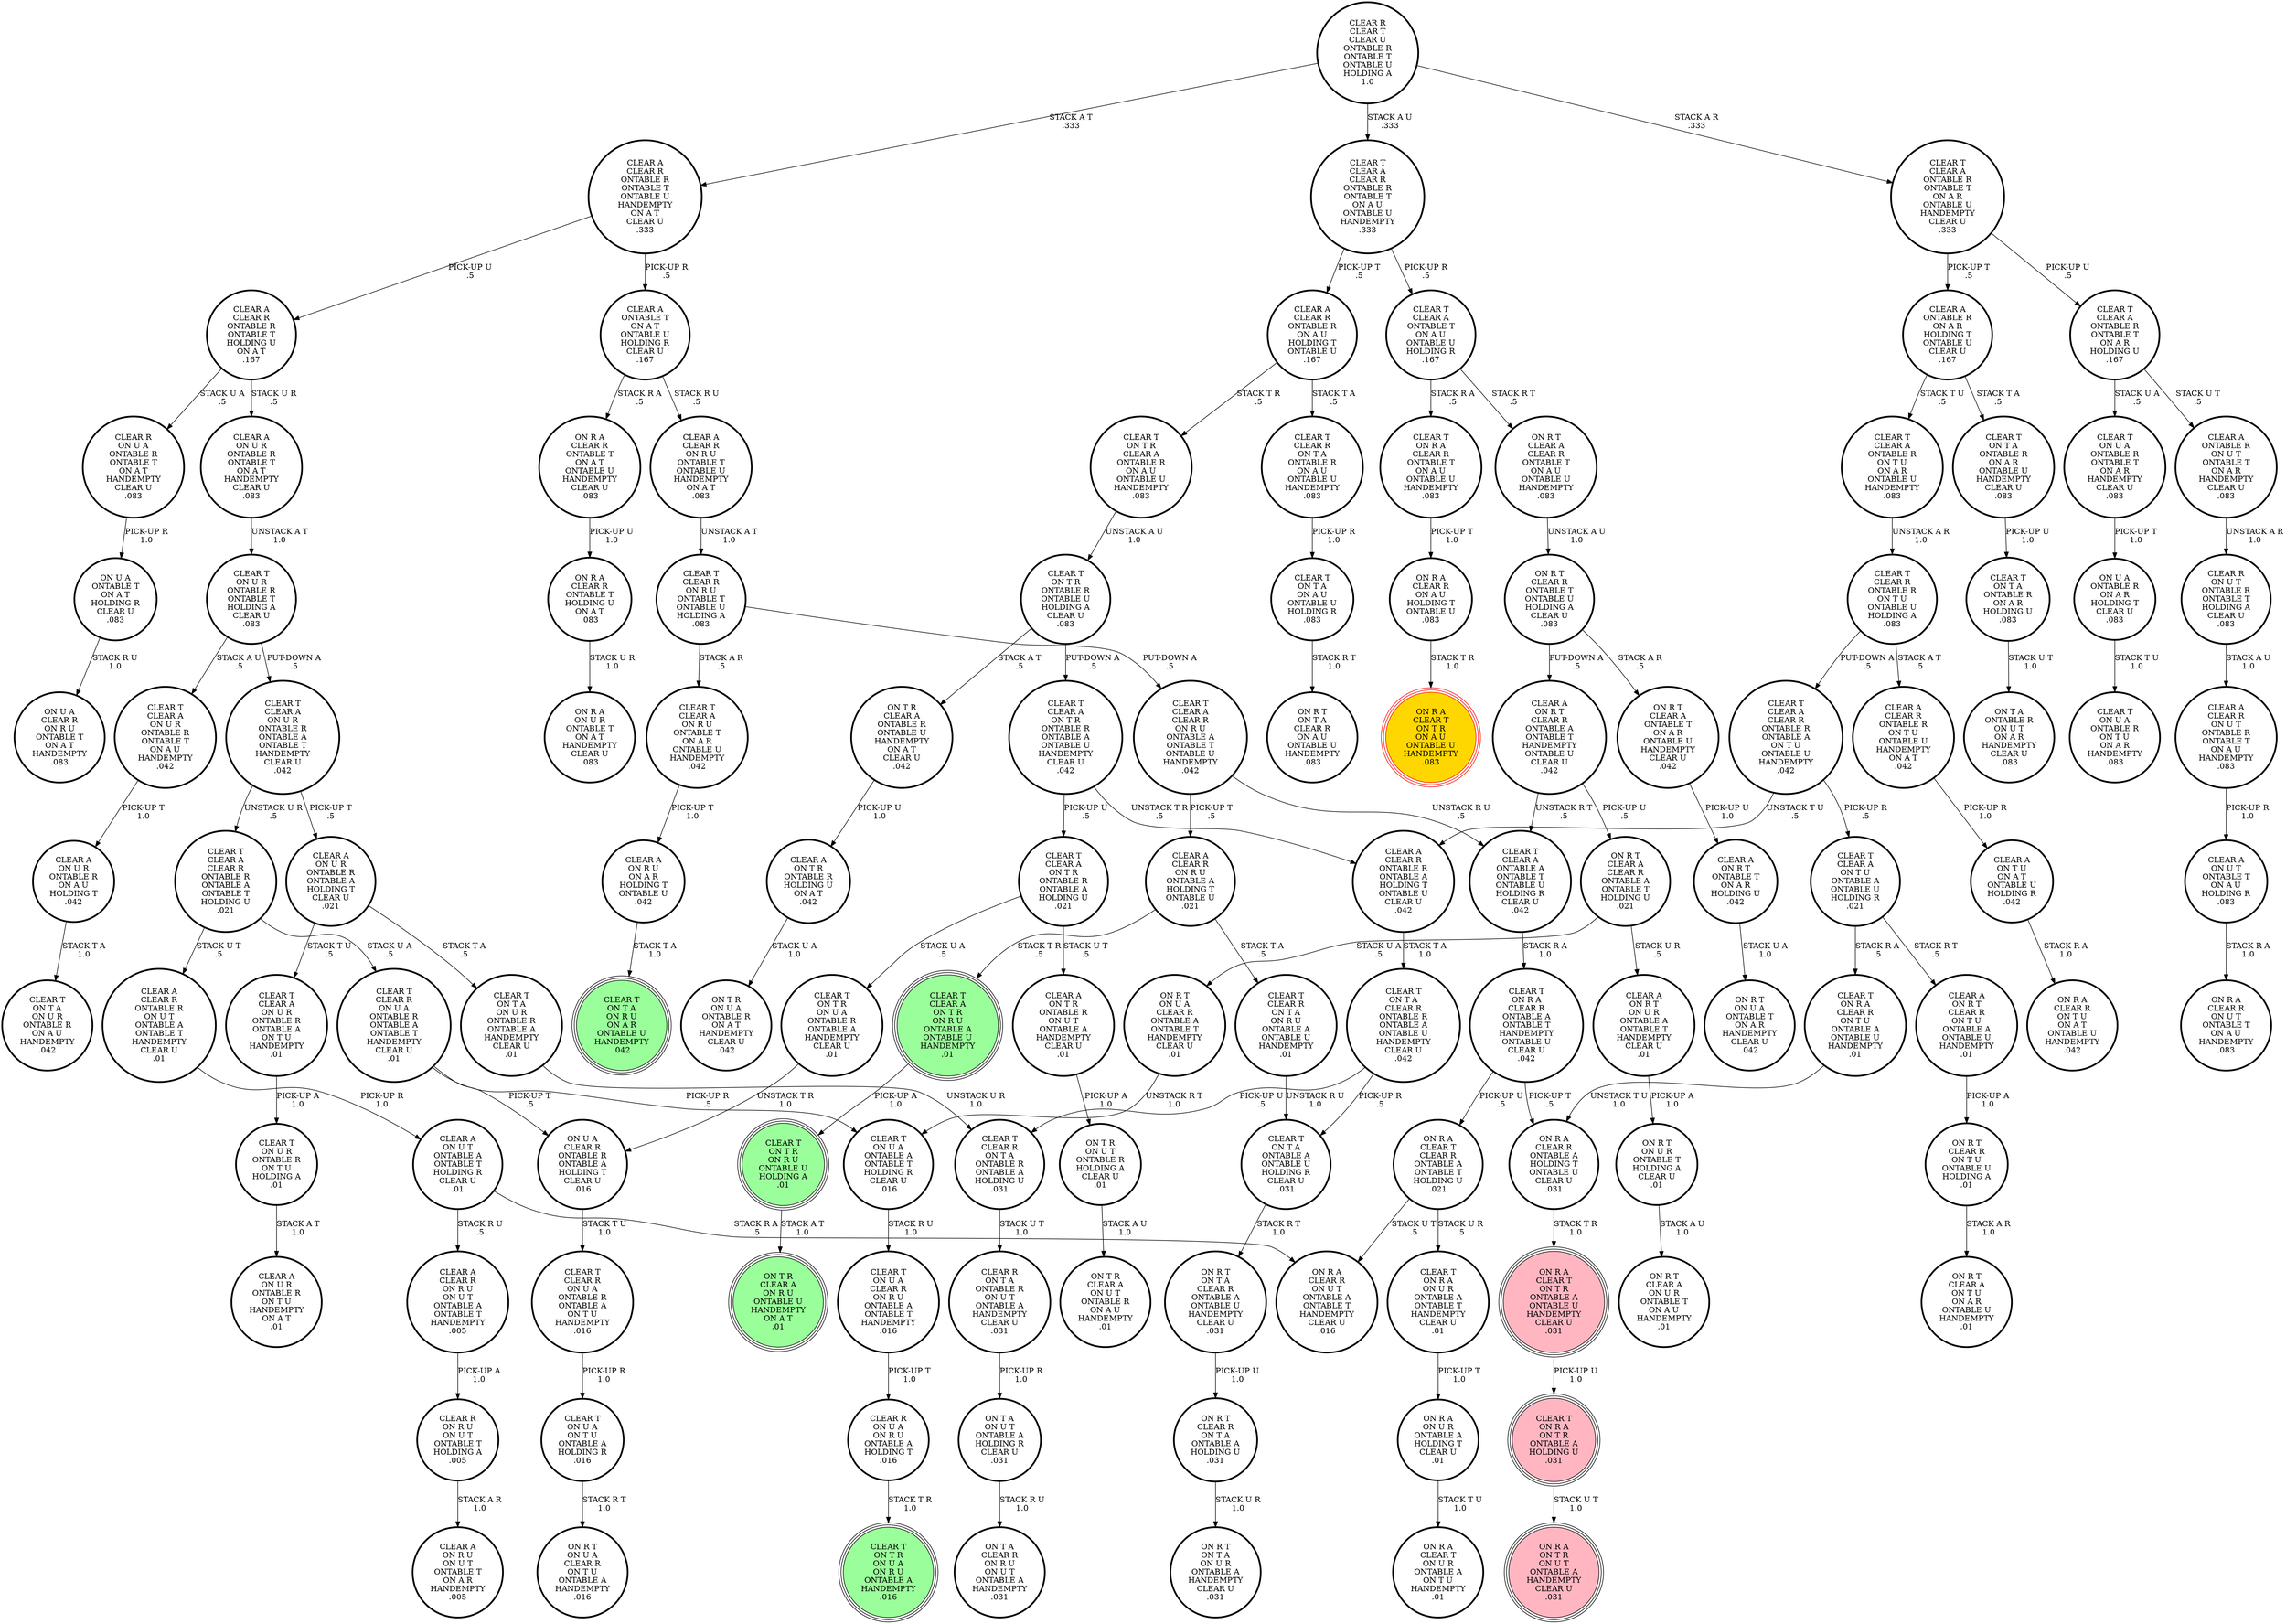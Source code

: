 digraph {
"CLEAR A\nON U R\nONTABLE R\nON A U\nHOLDING T\n.042\n" -> "CLEAR T\nON T A\nON U R\nONTABLE R\nON A U\nHANDEMPTY\n.042\n"[label="STACK T A\n1.0\n"];
"CLEAR T\nCLEAR A\nCLEAR R\nONTABLE R\nONTABLE A\nON T U\nONTABLE U\nHANDEMPTY\n.042\n" -> "CLEAR T\nCLEAR A\nON T U\nONTABLE A\nONTABLE U\nHOLDING R\n.021\n"[label="PICK-UP R\n.5\n"];
"CLEAR T\nCLEAR A\nCLEAR R\nONTABLE R\nONTABLE A\nON T U\nONTABLE U\nHANDEMPTY\n.042\n" -> "CLEAR A\nCLEAR R\nONTABLE R\nONTABLE A\nHOLDING T\nONTABLE U\nCLEAR U\n.042\n"[label="UNSTACK T U\n.5\n"];
"CLEAR A\nCLEAR R\nONTABLE R\nON T U\nONTABLE U\nHANDEMPTY\nON A T\n.042\n" -> "CLEAR A\nON T U\nON A T\nONTABLE U\nHOLDING R\n.042\n"[label="PICK-UP R\n1.0\n"];
"CLEAR T\nCLEAR A\nONTABLE A\nONTABLE T\nONTABLE U\nHOLDING R\nCLEAR U\n.042\n" -> "CLEAR T\nON R A\nCLEAR R\nONTABLE A\nONTABLE T\nHANDEMPTY\nONTABLE U\nCLEAR U\n.042\n"[label="STACK R A\n1.0\n"];
"ON T R\nON U T\nONTABLE R\nHOLDING A\nCLEAR U\n.01\n" -> "ON T R\nCLEAR A\nON U T\nONTABLE R\nON A U\nHANDEMPTY\n.01\n"[label="STACK A U\n1.0\n"];
"CLEAR A\nCLEAR R\nONTABLE R\nON U T\nONTABLE A\nONTABLE T\nHANDEMPTY\nCLEAR U\n.01\n" -> "CLEAR A\nON U T\nONTABLE A\nONTABLE T\nHOLDING R\nCLEAR U\n.01\n"[label="PICK-UP R\n1.0\n"];
"CLEAR T\nCLEAR A\nCLEAR R\nON R U\nONTABLE A\nONTABLE T\nONTABLE U\nHANDEMPTY\n.042\n" -> "CLEAR A\nCLEAR R\nON R U\nONTABLE A\nHOLDING T\nONTABLE U\n.021\n"[label="PICK-UP T\n.5\n"];
"CLEAR T\nCLEAR A\nCLEAR R\nON R U\nONTABLE A\nONTABLE T\nONTABLE U\nHANDEMPTY\n.042\n" -> "CLEAR T\nCLEAR A\nONTABLE A\nONTABLE T\nONTABLE U\nHOLDING R\nCLEAR U\n.042\n"[label="UNSTACK R U\n.5\n"];
"CLEAR A\nCLEAR R\nON R U\nON U T\nONTABLE A\nONTABLE T\nHANDEMPTY\n.005\n" -> "CLEAR R\nON R U\nON U T\nONTABLE T\nHOLDING A\n.005\n"[label="PICK-UP A\n1.0\n"];
"CLEAR T\nCLEAR A\nON T R\nONTABLE R\nONTABLE A\nONTABLE U\nHANDEMPTY\nCLEAR U\n.042\n" -> "CLEAR T\nCLEAR A\nON T R\nONTABLE R\nONTABLE A\nHOLDING U\n.021\n"[label="PICK-UP U\n.5\n"];
"CLEAR T\nCLEAR A\nON T R\nONTABLE R\nONTABLE A\nONTABLE U\nHANDEMPTY\nCLEAR U\n.042\n" -> "CLEAR A\nCLEAR R\nONTABLE R\nONTABLE A\nHOLDING T\nONTABLE U\nCLEAR U\n.042\n"[label="UNSTACK T R\n.5\n"];
"CLEAR R\nON U A\nON R U\nONTABLE A\nHOLDING T\n.016\n" -> "CLEAR T\nON T R\nON U A\nON R U\nONTABLE A\nHANDEMPTY\n.016\n"[label="STACK T R\n1.0\n"];
"ON R A\nCLEAR R\nONTABLE T\nHOLDING U\nON A T\n.083\n" -> "ON R A\nON U R\nONTABLE T\nON A T\nHANDEMPTY\nCLEAR U\n.083\n"[label="STACK U R\n1.0\n"];
"CLEAR A\nON T U\nON A T\nONTABLE U\nHOLDING R\n.042\n" -> "ON R A\nCLEAR R\nON T U\nON A T\nONTABLE U\nHANDEMPTY\n.042\n"[label="STACK R A\n1.0\n"];
"CLEAR T\nON U A\nONTABLE R\nONTABLE T\nON A R\nHANDEMPTY\nCLEAR U\n.083\n" -> "ON U A\nONTABLE R\nON A R\nHOLDING T\nCLEAR U\n.083\n"[label="PICK-UP T\n1.0\n"];
"CLEAR A\nON U R\nONTABLE R\nONTABLE T\nON A T\nHANDEMPTY\nCLEAR U\n.083\n" -> "CLEAR T\nON U R\nONTABLE R\nONTABLE T\nHOLDING A\nCLEAR U\n.083\n"[label="UNSTACK A T\n1.0\n"];
"CLEAR T\nON U A\nCLEAR R\nON R U\nONTABLE A\nONTABLE T\nHANDEMPTY\n.016\n" -> "CLEAR R\nON U A\nON R U\nONTABLE A\nHOLDING T\n.016\n"[label="PICK-UP T\n1.0\n"];
"CLEAR R\nON R U\nON U T\nONTABLE T\nHOLDING A\n.005\n" -> "CLEAR A\nON R U\nON U T\nONTABLE T\nON A R\nHANDEMPTY\n.005\n"[label="STACK A R\n1.0\n"];
"CLEAR T\nON T A\nONTABLE A\nONTABLE U\nHOLDING R\nCLEAR U\n.031\n" -> "ON R T\nON T A\nCLEAR R\nONTABLE A\nONTABLE U\nHANDEMPTY\nCLEAR U\n.031\n"[label="STACK R T\n1.0\n"];
"CLEAR A\nONTABLE R\nON A R\nHOLDING T\nONTABLE U\nCLEAR U\n.167\n" -> "CLEAR T\nCLEAR A\nONTABLE R\nON T U\nON A R\nONTABLE U\nHANDEMPTY\n.083\n"[label="STACK T U\n.5\n"];
"CLEAR A\nONTABLE R\nON A R\nHOLDING T\nONTABLE U\nCLEAR U\n.167\n" -> "CLEAR T\nON T A\nONTABLE R\nON A R\nONTABLE U\nHANDEMPTY\nCLEAR U\n.083\n"[label="STACK T A\n.5\n"];
"CLEAR T\nCLEAR R\nON U A\nONTABLE R\nONTABLE A\nON T U\nHANDEMPTY\n.016\n" -> "CLEAR T\nON U A\nON T U\nONTABLE A\nHOLDING R\n.016\n"[label="PICK-UP R\n1.0\n"];
"CLEAR A\nONTABLE R\nON U T\nONTABLE T\nON A R\nHANDEMPTY\nCLEAR U\n.083\n" -> "CLEAR R\nON U T\nONTABLE R\nONTABLE T\nHOLDING A\nCLEAR U\n.083\n"[label="UNSTACK A R\n1.0\n"];
"CLEAR T\nON T A\nONTABLE R\nON A R\nHOLDING U\n.083\n" -> "ON T A\nONTABLE R\nON U T\nON A R\nHANDEMPTY\nCLEAR U\n.083\n"[label="STACK U T\n1.0\n"];
"ON R A\nCLEAR T\nON T R\nONTABLE A\nONTABLE U\nHANDEMPTY\nCLEAR U\n.031\n" -> "CLEAR T\nON R A\nON T R\nONTABLE A\nHOLDING U\n.031\n"[label="PICK-UP U\n1.0\n"];
"CLEAR T\nCLEAR A\nON U R\nONTABLE R\nONTABLE T\nON A U\nHANDEMPTY\n.042\n" -> "CLEAR A\nON U R\nONTABLE R\nON A U\nHOLDING T\n.042\n"[label="PICK-UP T\n1.0\n"];
"CLEAR T\nON R A\nCLEAR R\nONTABLE A\nONTABLE T\nHANDEMPTY\nONTABLE U\nCLEAR U\n.042\n" -> "ON R A\nCLEAR R\nONTABLE A\nHOLDING T\nONTABLE U\nCLEAR U\n.031\n"[label="PICK-UP T\n.5\n"];
"CLEAR T\nON R A\nCLEAR R\nONTABLE A\nONTABLE T\nHANDEMPTY\nONTABLE U\nCLEAR U\n.042\n" -> "ON R A\nCLEAR T\nCLEAR R\nONTABLE A\nONTABLE T\nHOLDING U\n.021\n"[label="PICK-UP U\n.5\n"];
"CLEAR T\nCLEAR A\nONTABLE R\nONTABLE T\nON A R\nHOLDING U\n.167\n" -> "CLEAR A\nONTABLE R\nON U T\nONTABLE T\nON A R\nHANDEMPTY\nCLEAR U\n.083\n"[label="STACK U T\n.5\n"];
"CLEAR T\nCLEAR A\nONTABLE R\nONTABLE T\nON A R\nHOLDING U\n.167\n" -> "CLEAR T\nON U A\nONTABLE R\nONTABLE T\nON A R\nHANDEMPTY\nCLEAR U\n.083\n"[label="STACK U A\n.5\n"];
"CLEAR A\nCLEAR R\nON U T\nONTABLE R\nONTABLE T\nON A U\nHANDEMPTY\n.083\n" -> "CLEAR A\nON U T\nONTABLE T\nON A U\nHOLDING R\n.083\n"[label="PICK-UP R\n1.0\n"];
"CLEAR R\nON T A\nONTABLE R\nON U T\nONTABLE A\nHANDEMPTY\nCLEAR U\n.031\n" -> "ON T A\nON U T\nONTABLE A\nHOLDING R\nCLEAR U\n.031\n"[label="PICK-UP R\n1.0\n"];
"CLEAR A\nCLEAR R\nON R U\nONTABLE A\nHOLDING T\nONTABLE U\n.021\n" -> "CLEAR T\nCLEAR A\nON T R\nON R U\nONTABLE A\nONTABLE U\nHANDEMPTY\n.01\n"[label="STACK T R\n.5\n"];
"CLEAR A\nCLEAR R\nON R U\nONTABLE A\nHOLDING T\nONTABLE U\n.021\n" -> "CLEAR T\nCLEAR R\nON T A\nON R U\nONTABLE A\nONTABLE U\nHANDEMPTY\n.01\n"[label="STACK T A\n.5\n"];
"CLEAR A\nON R T\nON U R\nONTABLE A\nONTABLE T\nHANDEMPTY\nCLEAR U\n.01\n" -> "ON R T\nON U R\nONTABLE T\nHOLDING A\nCLEAR U\n.01\n"[label="PICK-UP A\n1.0\n"];
"CLEAR T\nON T R\nON R U\nONTABLE U\nHOLDING A\n.01\n" -> "ON T R\nCLEAR A\nON R U\nONTABLE U\nHANDEMPTY\nON A T\n.01\n"[label="STACK A T\n1.0\n"];
"ON R A\nCLEAR T\nCLEAR R\nONTABLE A\nONTABLE T\nHOLDING U\n.021\n" -> "CLEAR T\nON R A\nON U R\nONTABLE A\nONTABLE T\nHANDEMPTY\nCLEAR U\n.01\n"[label="STACK U R\n.5\n"];
"ON R A\nCLEAR T\nCLEAR R\nONTABLE A\nONTABLE T\nHOLDING U\n.021\n" -> "ON R A\nCLEAR R\nON U T\nONTABLE A\nONTABLE T\nHANDEMPTY\nCLEAR U\n.016\n"[label="STACK U T\n.5\n"];
"CLEAR T\nON T A\nON A U\nONTABLE U\nHOLDING R\n.083\n" -> "ON R T\nON T A\nCLEAR R\nON A U\nONTABLE U\nHANDEMPTY\n.083\n"[label="STACK R T\n1.0\n"];
"CLEAR A\nON R T\nCLEAR R\nONTABLE A\nONTABLE T\nHANDEMPTY\nONTABLE U\nCLEAR U\n.042\n" -> "ON R T\nCLEAR A\nCLEAR R\nONTABLE A\nONTABLE T\nHOLDING U\n.021\n"[label="PICK-UP U\n.5\n"];
"CLEAR A\nON R T\nCLEAR R\nONTABLE A\nONTABLE T\nHANDEMPTY\nONTABLE U\nCLEAR U\n.042\n" -> "CLEAR T\nCLEAR A\nONTABLE A\nONTABLE T\nONTABLE U\nHOLDING R\nCLEAR U\n.042\n"[label="UNSTACK R T\n.5\n"];
"CLEAR R\nON U A\nONTABLE R\nONTABLE T\nON A T\nHANDEMPTY\nCLEAR U\n.083\n" -> "ON U A\nONTABLE T\nON A T\nHOLDING R\nCLEAR U\n.083\n"[label="PICK-UP R\n1.0\n"];
"CLEAR T\nON R A\nCLEAR R\nONTABLE T\nON A U\nONTABLE U\nHANDEMPTY\n.083\n" -> "ON R A\nCLEAR R\nON A U\nHOLDING T\nONTABLE U\n.083\n"[label="PICK-UP T\n1.0\n"];
"CLEAR T\nON T A\nONTABLE R\nON A R\nONTABLE U\nHANDEMPTY\nCLEAR U\n.083\n" -> "CLEAR T\nON T A\nONTABLE R\nON A R\nHOLDING U\n.083\n"[label="PICK-UP U\n1.0\n"];
"CLEAR T\nON U R\nONTABLE R\nONTABLE T\nHOLDING A\nCLEAR U\n.083\n" -> "CLEAR T\nCLEAR A\nON U R\nONTABLE R\nONTABLE A\nONTABLE T\nHANDEMPTY\nCLEAR U\n.042\n"[label="PUT-DOWN A\n.5\n"];
"CLEAR T\nON U R\nONTABLE R\nONTABLE T\nHOLDING A\nCLEAR U\n.083\n" -> "CLEAR T\nCLEAR A\nON U R\nONTABLE R\nONTABLE T\nON A U\nHANDEMPTY\n.042\n"[label="STACK A U\n.5\n"];
"ON R T\nCLEAR A\nONTABLE T\nON A R\nONTABLE U\nHANDEMPTY\nCLEAR U\n.042\n" -> "CLEAR A\nON R T\nONTABLE T\nON A R\nHOLDING U\n.042\n"[label="PICK-UP U\n1.0\n"];
"CLEAR A\nON U T\nONTABLE T\nON A U\nHOLDING R\n.083\n" -> "ON R A\nCLEAR R\nON U T\nONTABLE T\nON A U\nHANDEMPTY\n.083\n"[label="STACK R A\n1.0\n"];
"ON R T\nCLEAR R\nON T U\nONTABLE U\nHOLDING A\n.01\n" -> "ON R T\nCLEAR A\nON T U\nON A R\nONTABLE U\nHANDEMPTY\n.01\n"[label="STACK A R\n1.0\n"];
"CLEAR T\nCLEAR A\nON T R\nONTABLE R\nONTABLE A\nHOLDING U\n.021\n" -> "CLEAR T\nON T R\nON U A\nONTABLE R\nONTABLE A\nHANDEMPTY\nCLEAR U\n.01\n"[label="STACK U A\n.5\n"];
"CLEAR T\nCLEAR A\nON T R\nONTABLE R\nONTABLE A\nHOLDING U\n.021\n" -> "CLEAR A\nON T R\nONTABLE R\nON U T\nONTABLE A\nHANDEMPTY\nCLEAR U\n.01\n"[label="STACK U T\n.5\n"];
"CLEAR A\nCLEAR R\nONTABLE R\nONTABLE T\nHOLDING U\nON A T\n.167\n" -> "CLEAR A\nON U R\nONTABLE R\nONTABLE T\nON A T\nHANDEMPTY\nCLEAR U\n.083\n"[label="STACK U R\n.5\n"];
"CLEAR A\nCLEAR R\nONTABLE R\nONTABLE T\nHOLDING U\nON A T\n.167\n" -> "CLEAR R\nON U A\nONTABLE R\nONTABLE T\nON A T\nHANDEMPTY\nCLEAR U\n.083\n"[label="STACK U A\n.5\n"];
"CLEAR A\nON U T\nONTABLE A\nONTABLE T\nHOLDING R\nCLEAR U\n.01\n" -> "ON R A\nCLEAR R\nON U T\nONTABLE A\nONTABLE T\nHANDEMPTY\nCLEAR U\n.016\n"[label="STACK R A\n.5\n"];
"CLEAR A\nON U T\nONTABLE A\nONTABLE T\nHOLDING R\nCLEAR U\n.01\n" -> "CLEAR A\nCLEAR R\nON R U\nON U T\nONTABLE A\nONTABLE T\nHANDEMPTY\n.005\n"[label="STACK R U\n.5\n"];
"CLEAR T\nCLEAR A\nCLEAR R\nONTABLE R\nONTABLE T\nON A U\nONTABLE U\nHANDEMPTY\n.333\n" -> "CLEAR A\nCLEAR R\nONTABLE R\nON A U\nHOLDING T\nONTABLE U\n.167\n"[label="PICK-UP T\n.5\n"];
"CLEAR T\nCLEAR A\nCLEAR R\nONTABLE R\nONTABLE T\nON A U\nONTABLE U\nHANDEMPTY\n.333\n" -> "CLEAR T\nCLEAR A\nONTABLE T\nON A U\nONTABLE U\nHOLDING R\n.167\n"[label="PICK-UP R\n.5\n"];
"CLEAR A\nON R U\nON A R\nHOLDING T\nONTABLE U\n.042\n" -> "CLEAR T\nON T A\nON R U\nON A R\nONTABLE U\nHANDEMPTY\n.042\n"[label="STACK T A\n1.0\n"];
"CLEAR A\nONTABLE T\nON A T\nONTABLE U\nHOLDING R\nCLEAR U\n.167\n" -> "ON R A\nCLEAR R\nONTABLE T\nON A T\nONTABLE U\nHANDEMPTY\nCLEAR U\n.083\n"[label="STACK R A\n.5\n"];
"CLEAR A\nONTABLE T\nON A T\nONTABLE U\nHOLDING R\nCLEAR U\n.167\n" -> "CLEAR A\nCLEAR R\nON R U\nONTABLE T\nONTABLE U\nHANDEMPTY\nON A T\n.083\n"[label="STACK R U\n.5\n"];
"CLEAR A\nCLEAR R\nONTABLE R\nONTABLE A\nHOLDING T\nONTABLE U\nCLEAR U\n.042\n" -> "CLEAR T\nON T A\nCLEAR R\nONTABLE R\nONTABLE A\nONTABLE U\nHANDEMPTY\nCLEAR U\n.042\n"[label="STACK T A\n1.0\n"];
"CLEAR A\nON T R\nONTABLE R\nON U T\nONTABLE A\nHANDEMPTY\nCLEAR U\n.01\n" -> "ON T R\nON U T\nONTABLE R\nHOLDING A\nCLEAR U\n.01\n"[label="PICK-UP A\n1.0\n"];
"CLEAR T\nCLEAR A\nON R U\nONTABLE T\nON A R\nONTABLE U\nHANDEMPTY\n.042\n" -> "CLEAR A\nON R U\nON A R\nHOLDING T\nONTABLE U\n.042\n"[label="PICK-UP T\n1.0\n"];
"ON R A\nCLEAR R\nON A U\nHOLDING T\nONTABLE U\n.083\n" -> "ON R A\nCLEAR T\nON T R\nON A U\nONTABLE U\nHANDEMPTY\n.083\n"[label="STACK T R\n1.0\n"];
"ON R T\nCLEAR R\nON T A\nONTABLE A\nHOLDING U\n.031\n" -> "ON R T\nON T A\nON U R\nONTABLE A\nHANDEMPTY\nCLEAR U\n.031\n"[label="STACK U R\n1.0\n"];
"CLEAR T\nCLEAR A\nCLEAR R\nONTABLE R\nONTABLE A\nONTABLE T\nHOLDING U\n.021\n" -> "CLEAR T\nCLEAR R\nON U A\nONTABLE R\nONTABLE A\nONTABLE T\nHANDEMPTY\nCLEAR U\n.01\n"[label="STACK U A\n.5\n"];
"CLEAR T\nCLEAR A\nCLEAR R\nONTABLE R\nONTABLE A\nONTABLE T\nHOLDING U\n.021\n" -> "CLEAR A\nCLEAR R\nONTABLE R\nON U T\nONTABLE A\nONTABLE T\nHANDEMPTY\nCLEAR U\n.01\n"[label="STACK U T\n.5\n"];
"CLEAR T\nON R A\nON T R\nONTABLE A\nHOLDING U\n.031\n" -> "ON R A\nON T R\nON U T\nONTABLE A\nHANDEMPTY\nCLEAR U\n.031\n"[label="STACK U T\n1.0\n"];
"CLEAR T\nCLEAR R\nON T A\nONTABLE R\nON A U\nONTABLE U\nHANDEMPTY\n.083\n" -> "CLEAR T\nON T A\nON A U\nONTABLE U\nHOLDING R\n.083\n"[label="PICK-UP R\n1.0\n"];
"CLEAR T\nON U R\nONTABLE R\nON T U\nHOLDING A\n.01\n" -> "CLEAR A\nON U R\nONTABLE R\nON T U\nHANDEMPTY\nON A T\n.01\n"[label="STACK A T\n1.0\n"];
"ON U A\nCLEAR R\nONTABLE R\nONTABLE A\nHOLDING T\nCLEAR U\n.016\n" -> "CLEAR T\nCLEAR R\nON U A\nONTABLE R\nONTABLE A\nON T U\nHANDEMPTY\n.016\n"[label="STACK T U\n1.0\n"];
"ON U A\nONTABLE R\nON A R\nHOLDING T\nCLEAR U\n.083\n" -> "CLEAR T\nON U A\nONTABLE R\nON T U\nON A R\nHANDEMPTY\n.083\n"[label="STACK T U\n1.0\n"];
"CLEAR T\nCLEAR A\nON T U\nONTABLE A\nONTABLE U\nHOLDING R\n.021\n" -> "CLEAR T\nON R A\nCLEAR R\nON T U\nONTABLE A\nONTABLE U\nHANDEMPTY\n.01\n"[label="STACK R A\n.5\n"];
"CLEAR T\nCLEAR A\nON T U\nONTABLE A\nONTABLE U\nHOLDING R\n.021\n" -> "CLEAR A\nON R T\nCLEAR R\nON T U\nONTABLE A\nONTABLE U\nHANDEMPTY\n.01\n"[label="STACK R T\n.5\n"];
"CLEAR T\nCLEAR A\nONTABLE R\nONTABLE T\nON A R\nONTABLE U\nHANDEMPTY\nCLEAR U\n.333\n" -> "CLEAR A\nONTABLE R\nON A R\nHOLDING T\nONTABLE U\nCLEAR U\n.167\n"[label="PICK-UP T\n.5\n"];
"CLEAR T\nCLEAR A\nONTABLE R\nONTABLE T\nON A R\nONTABLE U\nHANDEMPTY\nCLEAR U\n.333\n" -> "CLEAR T\nCLEAR A\nONTABLE R\nONTABLE T\nON A R\nHOLDING U\n.167\n"[label="PICK-UP U\n.5\n"];
"ON R T\nCLEAR A\nCLEAR R\nONTABLE T\nON A U\nONTABLE U\nHANDEMPTY\n.083\n" -> "ON R T\nCLEAR R\nONTABLE T\nONTABLE U\nHOLDING A\nCLEAR U\n.083\n"[label="UNSTACK A U\n1.0\n"];
"CLEAR T\nCLEAR A\nONTABLE T\nON A U\nONTABLE U\nHOLDING R\n.167\n" -> "ON R T\nCLEAR A\nCLEAR R\nONTABLE T\nON A U\nONTABLE U\nHANDEMPTY\n.083\n"[label="STACK R T\n.5\n"];
"CLEAR T\nCLEAR A\nONTABLE T\nON A U\nONTABLE U\nHOLDING R\n.167\n" -> "CLEAR T\nON R A\nCLEAR R\nONTABLE T\nON A U\nONTABLE U\nHANDEMPTY\n.083\n"[label="STACK R A\n.5\n"];
"CLEAR T\nCLEAR R\nON T A\nONTABLE R\nONTABLE A\nHOLDING U\n.031\n" -> "CLEAR R\nON T A\nONTABLE R\nON U T\nONTABLE A\nHANDEMPTY\nCLEAR U\n.031\n"[label="STACK U T\n1.0\n"];
"CLEAR T\nCLEAR A\nON U R\nONTABLE R\nONTABLE A\nONTABLE T\nHANDEMPTY\nCLEAR U\n.042\n" -> "CLEAR T\nCLEAR A\nCLEAR R\nONTABLE R\nONTABLE A\nONTABLE T\nHOLDING U\n.021\n"[label="UNSTACK U R\n.5\n"];
"CLEAR T\nCLEAR A\nON U R\nONTABLE R\nONTABLE A\nONTABLE T\nHANDEMPTY\nCLEAR U\n.042\n" -> "CLEAR A\nON U R\nONTABLE R\nONTABLE A\nHOLDING T\nCLEAR U\n.021\n"[label="PICK-UP T\n.5\n"];
"ON R A\nCLEAR R\nONTABLE A\nHOLDING T\nONTABLE U\nCLEAR U\n.031\n" -> "ON R A\nCLEAR T\nON T R\nONTABLE A\nONTABLE U\nHANDEMPTY\nCLEAR U\n.031\n"[label="STACK T R\n1.0\n"];
"CLEAR T\nON T A\nCLEAR R\nONTABLE R\nONTABLE A\nONTABLE U\nHANDEMPTY\nCLEAR U\n.042\n" -> "CLEAR T\nCLEAR R\nON T A\nONTABLE R\nONTABLE A\nHOLDING U\n.031\n"[label="PICK-UP U\n.5\n"];
"CLEAR T\nON T A\nCLEAR R\nONTABLE R\nONTABLE A\nONTABLE U\nHANDEMPTY\nCLEAR U\n.042\n" -> "CLEAR T\nON T A\nONTABLE A\nONTABLE U\nHOLDING R\nCLEAR U\n.031\n"[label="PICK-UP R\n.5\n"];
"CLEAR A\nON R T\nCLEAR R\nON T U\nONTABLE A\nONTABLE U\nHANDEMPTY\n.01\n" -> "ON R T\nCLEAR R\nON T U\nONTABLE U\nHOLDING A\n.01\n"[label="PICK-UP A\n1.0\n"];
"ON U A\nONTABLE T\nON A T\nHOLDING R\nCLEAR U\n.083\n" -> "ON U A\nCLEAR R\nON R U\nONTABLE T\nON A T\nHANDEMPTY\n.083\n"[label="STACK R U\n1.0\n"];
"CLEAR T\nCLEAR R\nONTABLE R\nON T U\nONTABLE U\nHOLDING A\n.083\n" -> "CLEAR T\nCLEAR A\nCLEAR R\nONTABLE R\nONTABLE A\nON T U\nONTABLE U\nHANDEMPTY\n.042\n"[label="PUT-DOWN A\n.5\n"];
"CLEAR T\nCLEAR R\nONTABLE R\nON T U\nONTABLE U\nHOLDING A\n.083\n" -> "CLEAR A\nCLEAR R\nONTABLE R\nON T U\nONTABLE U\nHANDEMPTY\nON A T\n.042\n"[label="STACK A T\n.5\n"];
"CLEAR R\nON U T\nONTABLE R\nONTABLE T\nHOLDING A\nCLEAR U\n.083\n" -> "CLEAR A\nCLEAR R\nON U T\nONTABLE R\nONTABLE T\nON A U\nHANDEMPTY\n.083\n"[label="STACK A U\n1.0\n"];
"ON T R\nCLEAR A\nONTABLE R\nONTABLE U\nHANDEMPTY\nON A T\nCLEAR U\n.042\n" -> "CLEAR A\nON T R\nONTABLE R\nHOLDING U\nON A T\n.042\n"[label="PICK-UP U\n1.0\n"];
"CLEAR A\nON U R\nONTABLE R\nONTABLE A\nHOLDING T\nCLEAR U\n.021\n" -> "CLEAR T\nCLEAR A\nON U R\nONTABLE R\nONTABLE A\nON T U\nHANDEMPTY\n.01\n"[label="STACK T U\n.5\n"];
"CLEAR A\nON U R\nONTABLE R\nONTABLE A\nHOLDING T\nCLEAR U\n.021\n" -> "CLEAR T\nON T A\nON U R\nONTABLE R\nONTABLE A\nHANDEMPTY\nCLEAR U\n.01\n"[label="STACK T A\n.5\n"];
"ON R T\nON U R\nONTABLE T\nHOLDING A\nCLEAR U\n.01\n" -> "ON R T\nCLEAR A\nON U R\nONTABLE T\nON A U\nHANDEMPTY\n.01\n"[label="STACK A U\n1.0\n"];
"CLEAR T\nCLEAR A\nON T R\nON R U\nONTABLE A\nONTABLE U\nHANDEMPTY\n.01\n" -> "CLEAR T\nON T R\nON R U\nONTABLE U\nHOLDING A\n.01\n"[label="PICK-UP A\n1.0\n"];
"CLEAR A\nCLEAR R\nON R U\nONTABLE T\nONTABLE U\nHANDEMPTY\nON A T\n.083\n" -> "CLEAR T\nCLEAR R\nON R U\nONTABLE T\nONTABLE U\nHOLDING A\n.083\n"[label="UNSTACK A T\n1.0\n"];
"ON R A\nCLEAR R\nONTABLE T\nON A T\nONTABLE U\nHANDEMPTY\nCLEAR U\n.083\n" -> "ON R A\nCLEAR R\nONTABLE T\nHOLDING U\nON A T\n.083\n"[label="PICK-UP U\n1.0\n"];
"CLEAR T\nON U A\nON T U\nONTABLE A\nHOLDING R\n.016\n" -> "ON R T\nON U A\nCLEAR R\nON T U\nONTABLE A\nHANDEMPTY\n.016\n"[label="STACK R T\n1.0\n"];
"CLEAR T\nCLEAR R\nON R U\nONTABLE T\nONTABLE U\nHOLDING A\n.083\n" -> "CLEAR T\nCLEAR A\nCLEAR R\nON R U\nONTABLE A\nONTABLE T\nONTABLE U\nHANDEMPTY\n.042\n"[label="PUT-DOWN A\n.5\n"];
"CLEAR T\nCLEAR R\nON R U\nONTABLE T\nONTABLE U\nHOLDING A\n.083\n" -> "CLEAR T\nCLEAR A\nON R U\nONTABLE T\nON A R\nONTABLE U\nHANDEMPTY\n.042\n"[label="STACK A R\n.5\n"];
"CLEAR T\nCLEAR R\nON T A\nON R U\nONTABLE A\nONTABLE U\nHANDEMPTY\n.01\n" -> "CLEAR T\nON T A\nONTABLE A\nONTABLE U\nHOLDING R\nCLEAR U\n.031\n"[label="UNSTACK R U\n1.0\n"];
"CLEAR T\nCLEAR A\nON U R\nONTABLE R\nONTABLE A\nON T U\nHANDEMPTY\n.01\n" -> "CLEAR T\nON U R\nONTABLE R\nON T U\nHOLDING A\n.01\n"[label="PICK-UP A\n1.0\n"];
"ON R T\nCLEAR A\nCLEAR R\nONTABLE A\nONTABLE T\nHOLDING U\n.021\n" -> "CLEAR A\nON R T\nON U R\nONTABLE A\nONTABLE T\nHANDEMPTY\nCLEAR U\n.01\n"[label="STACK U R\n.5\n"];
"ON R T\nCLEAR A\nCLEAR R\nONTABLE A\nONTABLE T\nHOLDING U\n.021\n" -> "ON R T\nON U A\nCLEAR R\nONTABLE A\nONTABLE T\nHANDEMPTY\nCLEAR U\n.01\n"[label="STACK U A\n.5\n"];
"ON R A\nON U R\nONTABLE A\nHOLDING T\nCLEAR U\n.01\n" -> "ON R A\nCLEAR T\nON U R\nONTABLE A\nON T U\nHANDEMPTY\n.01\n"[label="STACK T U\n1.0\n"];
"CLEAR T\nCLEAR R\nON U A\nONTABLE R\nONTABLE A\nONTABLE T\nHANDEMPTY\nCLEAR U\n.01\n" -> "ON U A\nCLEAR R\nONTABLE R\nONTABLE A\nHOLDING T\nCLEAR U\n.016\n"[label="PICK-UP T\n.5\n"];
"CLEAR T\nCLEAR R\nON U A\nONTABLE R\nONTABLE A\nONTABLE T\nHANDEMPTY\nCLEAR U\n.01\n" -> "CLEAR T\nON U A\nONTABLE A\nONTABLE T\nHOLDING R\nCLEAR U\n.016\n"[label="PICK-UP R\n.5\n"];
"CLEAR T\nCLEAR A\nONTABLE R\nON T U\nON A R\nONTABLE U\nHANDEMPTY\n.083\n" -> "CLEAR T\nCLEAR R\nONTABLE R\nON T U\nONTABLE U\nHOLDING A\n.083\n"[label="UNSTACK A R\n1.0\n"];
"CLEAR T\nON U A\nONTABLE A\nONTABLE T\nHOLDING R\nCLEAR U\n.016\n" -> "CLEAR T\nON U A\nCLEAR R\nON R U\nONTABLE A\nONTABLE T\nHANDEMPTY\n.016\n"[label="STACK R U\n1.0\n"];
"CLEAR A\nCLEAR R\nONTABLE R\nONTABLE T\nONTABLE U\nHANDEMPTY\nON A T\nCLEAR U\n.333\n" -> "CLEAR A\nONTABLE T\nON A T\nONTABLE U\nHOLDING R\nCLEAR U\n.167\n"[label="PICK-UP R\n.5\n"];
"CLEAR A\nCLEAR R\nONTABLE R\nONTABLE T\nONTABLE U\nHANDEMPTY\nON A T\nCLEAR U\n.333\n" -> "CLEAR A\nCLEAR R\nONTABLE R\nONTABLE T\nHOLDING U\nON A T\n.167\n"[label="PICK-UP U\n.5\n"];
"CLEAR T\nON T R\nCLEAR A\nONTABLE R\nON A U\nONTABLE U\nHANDEMPTY\n.083\n" -> "CLEAR T\nON T R\nONTABLE R\nONTABLE U\nHOLDING A\nCLEAR U\n.083\n"[label="UNSTACK A U\n1.0\n"];
"CLEAR A\nON R T\nONTABLE T\nON A R\nHOLDING U\n.042\n" -> "ON R T\nON U A\nONTABLE T\nON A R\nHANDEMPTY\nCLEAR U\n.042\n"[label="STACK U A\n1.0\n"];
"CLEAR T\nON T R\nON U A\nONTABLE R\nONTABLE A\nHANDEMPTY\nCLEAR U\n.01\n" -> "ON U A\nCLEAR R\nONTABLE R\nONTABLE A\nHOLDING T\nCLEAR U\n.016\n"[label="UNSTACK T R\n1.0\n"];
"ON R T\nON U A\nCLEAR R\nONTABLE A\nONTABLE T\nHANDEMPTY\nCLEAR U\n.01\n" -> "CLEAR T\nON U A\nONTABLE A\nONTABLE T\nHOLDING R\nCLEAR U\n.016\n"[label="UNSTACK R T\n1.0\n"];
"CLEAR A\nON T R\nONTABLE R\nHOLDING U\nON A T\n.042\n" -> "ON T R\nON U A\nONTABLE R\nON A T\nHANDEMPTY\nCLEAR U\n.042\n"[label="STACK U A\n1.0\n"];
"CLEAR T\nON R A\nCLEAR R\nON T U\nONTABLE A\nONTABLE U\nHANDEMPTY\n.01\n" -> "ON R A\nCLEAR R\nONTABLE A\nHOLDING T\nONTABLE U\nCLEAR U\n.031\n"[label="UNSTACK T U\n1.0\n"];
"CLEAR T\nON T A\nON U R\nONTABLE R\nONTABLE A\nHANDEMPTY\nCLEAR U\n.01\n" -> "CLEAR T\nCLEAR R\nON T A\nONTABLE R\nONTABLE A\nHOLDING U\n.031\n"[label="UNSTACK U R\n1.0\n"];
"CLEAR A\nCLEAR R\nONTABLE R\nON A U\nHOLDING T\nONTABLE U\n.167\n" -> "CLEAR T\nON T R\nCLEAR A\nONTABLE R\nON A U\nONTABLE U\nHANDEMPTY\n.083\n"[label="STACK T R\n.5\n"];
"CLEAR A\nCLEAR R\nONTABLE R\nON A U\nHOLDING T\nONTABLE U\n.167\n" -> "CLEAR T\nCLEAR R\nON T A\nONTABLE R\nON A U\nONTABLE U\nHANDEMPTY\n.083\n"[label="STACK T A\n.5\n"];
"ON T A\nON U T\nONTABLE A\nHOLDING R\nCLEAR U\n.031\n" -> "ON T A\nCLEAR R\nON R U\nON U T\nONTABLE A\nHANDEMPTY\n.031\n"[label="STACK R U\n1.0\n"];
"CLEAR T\nON T R\nONTABLE R\nONTABLE U\nHOLDING A\nCLEAR U\n.083\n" -> "ON T R\nCLEAR A\nONTABLE R\nONTABLE U\nHANDEMPTY\nON A T\nCLEAR U\n.042\n"[label="STACK A T\n.5\n"];
"CLEAR T\nON T R\nONTABLE R\nONTABLE U\nHOLDING A\nCLEAR U\n.083\n" -> "CLEAR T\nCLEAR A\nON T R\nONTABLE R\nONTABLE A\nONTABLE U\nHANDEMPTY\nCLEAR U\n.042\n"[label="PUT-DOWN A\n.5\n"];
"CLEAR T\nON R A\nON U R\nONTABLE A\nONTABLE T\nHANDEMPTY\nCLEAR U\n.01\n" -> "ON R A\nON U R\nONTABLE A\nHOLDING T\nCLEAR U\n.01\n"[label="PICK-UP T\n1.0\n"];
"ON R T\nON T A\nCLEAR R\nONTABLE A\nONTABLE U\nHANDEMPTY\nCLEAR U\n.031\n" -> "ON R T\nCLEAR R\nON T A\nONTABLE A\nHOLDING U\n.031\n"[label="PICK-UP U\n1.0\n"];
"ON R T\nCLEAR R\nONTABLE T\nONTABLE U\nHOLDING A\nCLEAR U\n.083\n" -> "ON R T\nCLEAR A\nONTABLE T\nON A R\nONTABLE U\nHANDEMPTY\nCLEAR U\n.042\n"[label="STACK A R\n.5\n"];
"ON R T\nCLEAR R\nONTABLE T\nONTABLE U\nHOLDING A\nCLEAR U\n.083\n" -> "CLEAR A\nON R T\nCLEAR R\nONTABLE A\nONTABLE T\nHANDEMPTY\nONTABLE U\nCLEAR U\n.042\n"[label="PUT-DOWN A\n.5\n"];
"CLEAR R\nCLEAR T\nCLEAR U\nONTABLE R\nONTABLE T\nONTABLE U\nHOLDING A\n1.0\n" -> "CLEAR A\nCLEAR R\nONTABLE R\nONTABLE T\nONTABLE U\nHANDEMPTY\nON A T\nCLEAR U\n.333\n"[label="STACK A T\n.333\n"];
"CLEAR R\nCLEAR T\nCLEAR U\nONTABLE R\nONTABLE T\nONTABLE U\nHOLDING A\n1.0\n" -> "CLEAR T\nCLEAR A\nONTABLE R\nONTABLE T\nON A R\nONTABLE U\nHANDEMPTY\nCLEAR U\n.333\n"[label="STACK A R\n.333\n"];
"CLEAR R\nCLEAR T\nCLEAR U\nONTABLE R\nONTABLE T\nONTABLE U\nHOLDING A\n1.0\n" -> "CLEAR T\nCLEAR A\nCLEAR R\nONTABLE R\nONTABLE T\nON A U\nONTABLE U\nHANDEMPTY\n.333\n"[label="STACK A U\n.333\n"];
"CLEAR T\nON T R\nON U A\nON R U\nONTABLE A\nHANDEMPTY\n.016\n" [shape=circle, style=filled, fillcolor=palegreen1, peripheries=3];
"CLEAR A\nON R U\nON U T\nONTABLE T\nON A R\nHANDEMPTY\n.005\n" [shape=circle, penwidth=3];
"ON R T\nON U A\nONTABLE T\nON A R\nHANDEMPTY\nCLEAR U\n.042\n" [shape=circle, penwidth=3];
"ON R A\nON U R\nONTABLE T\nON A T\nHANDEMPTY\nCLEAR U\n.083\n" [shape=circle, penwidth=3];
"CLEAR A\nON U R\nONTABLE R\nON T U\nHANDEMPTY\nON A T\n.01\n" [shape=circle, penwidth=3];
"CLEAR T\nON T A\nON U R\nONTABLE R\nON A U\nHANDEMPTY\n.042\n" [shape=circle, penwidth=3];
"CLEAR T\nON U A\nONTABLE R\nON T U\nON A R\nHANDEMPTY\n.083\n" [shape=circle, penwidth=3];
"ON R T\nON T A\nCLEAR R\nON A U\nONTABLE U\nHANDEMPTY\n.083\n" [shape=circle, penwidth=3];
"ON R T\nON U A\nCLEAR R\nON T U\nONTABLE A\nHANDEMPTY\n.016\n" [shape=circle, penwidth=3];
"ON R A\nON T R\nON U T\nONTABLE A\nHANDEMPTY\nCLEAR U\n.031\n" [shape=circle, style=filled, fillcolor=lightpink, peripheries=3];
"ON R T\nCLEAR A\nON T U\nON A R\nONTABLE U\nHANDEMPTY\n.01\n" [shape=circle, penwidth=3];
"ON R A\nCLEAR R\nON U T\nONTABLE T\nON A U\nHANDEMPTY\n.083\n" [shape=circle, penwidth=3];
"ON T A\nONTABLE R\nON U T\nON A R\nHANDEMPTY\nCLEAR U\n.083\n" [shape=circle, penwidth=3];
"ON T R\nCLEAR A\nON R U\nONTABLE U\nHANDEMPTY\nON A T\n.01\n" [shape=circle, style=filled, fillcolor=palegreen1, peripheries=3];
"CLEAR T\nON T A\nON R U\nON A R\nONTABLE U\nHANDEMPTY\n.042\n" [shape=circle, style=filled, fillcolor=palegreen1, peripheries=3];
"ON R T\nCLEAR A\nON U R\nONTABLE T\nON A U\nHANDEMPTY\n.01\n" [shape=circle, penwidth=3];
"ON R A\nCLEAR T\nON T R\nON A U\nONTABLE U\nHANDEMPTY\n.083\n" [shape=circle, style=filled color=red, fillcolor=gold, peripheries=3];
"ON R A\nCLEAR R\nON T U\nON A T\nONTABLE U\nHANDEMPTY\n.042\n" [shape=circle, penwidth=3];
"ON U A\nCLEAR R\nON R U\nONTABLE T\nON A T\nHANDEMPTY\n.083\n" [shape=circle, penwidth=3];
"ON T R\nON U A\nONTABLE R\nON A T\nHANDEMPTY\nCLEAR U\n.042\n" [shape=circle, penwidth=3];
"ON T R\nCLEAR A\nON U T\nONTABLE R\nON A U\nHANDEMPTY\n.01\n" [shape=circle, penwidth=3];
"ON R A\nCLEAR T\nON U R\nONTABLE A\nON T U\nHANDEMPTY\n.01\n" [shape=circle, penwidth=3];
"ON T A\nCLEAR R\nON R U\nON U T\nONTABLE A\nHANDEMPTY\n.031\n" [shape=circle, penwidth=3];
"ON R A\nCLEAR R\nON U T\nONTABLE A\nONTABLE T\nHANDEMPTY\nCLEAR U\n.016\n" [shape=circle, penwidth=3];
"ON R T\nON T A\nON U R\nONTABLE A\nHANDEMPTY\nCLEAR U\n.031\n" [shape=circle, penwidth=3];
"CLEAR T\nON R A\nON T R\nONTABLE A\nHOLDING U\n.031\n" [shape=circle, style=filled, fillcolor=lightpink, peripheries=3];
"CLEAR A\nCLEAR R\nON R U\nONTABLE A\nHOLDING T\nONTABLE U\n.021\n" [shape=circle, penwidth=3];
"CLEAR T\nCLEAR R\nON T A\nONTABLE R\nONTABLE A\nHOLDING U\n.031\n" [shape=circle, penwidth=3];
"CLEAR T\nON R A\nCLEAR R\nON T U\nONTABLE A\nONTABLE U\nHANDEMPTY\n.01\n" [shape=circle, penwidth=3];
"CLEAR T\nON T R\nON U A\nON R U\nONTABLE A\nHANDEMPTY\n.016\n" [shape=circle, style=filled, fillcolor=palegreen1, peripheries=3];
"CLEAR T\nON T R\nON R U\nONTABLE U\nHOLDING A\n.01\n" [shape=circle, style=filled, fillcolor=palegreen1, peripheries=3];
"CLEAR A\nON R U\nON U T\nONTABLE T\nON A R\nHANDEMPTY\n.005\n" [shape=circle, penwidth=3];
"CLEAR A\nON R U\nON A R\nHOLDING T\nONTABLE U\n.042\n" [shape=circle, penwidth=3];
"ON R A\nON U R\nONTABLE A\nHOLDING T\nCLEAR U\n.01\n" [shape=circle, penwidth=3];
"CLEAR A\nONTABLE R\nON A R\nHOLDING T\nONTABLE U\nCLEAR U\n.167\n" [shape=circle, penwidth=3];
"CLEAR T\nCLEAR A\nONTABLE R\nONTABLE T\nON A R\nHOLDING U\n.167\n" [shape=circle, penwidth=3];
"ON R T\nON U A\nCLEAR R\nONTABLE A\nONTABLE T\nHANDEMPTY\nCLEAR U\n.01\n" [shape=circle, penwidth=3];
"CLEAR A\nCLEAR R\nONTABLE R\nONTABLE T\nHOLDING U\nON A T\n.167\n" [shape=circle, penwidth=3];
"CLEAR A\nON U T\nONTABLE T\nON A U\nHOLDING R\n.083\n" [shape=circle, penwidth=3];
"ON R T\nON U A\nONTABLE T\nON A R\nHANDEMPTY\nCLEAR U\n.042\n" [shape=circle, penwidth=3];
"CLEAR T\nON T A\nON A U\nONTABLE U\nHOLDING R\n.083\n" [shape=circle, penwidth=3];
"CLEAR T\nCLEAR A\nON T R\nONTABLE R\nONTABLE A\nONTABLE U\nHANDEMPTY\nCLEAR U\n.042\n" [shape=circle, penwidth=3];
"CLEAR A\nCLEAR R\nONTABLE R\nONTABLE A\nHOLDING T\nONTABLE U\nCLEAR U\n.042\n" [shape=circle, penwidth=3];
"ON R A\nCLEAR R\nONTABLE A\nHOLDING T\nONTABLE U\nCLEAR U\n.031\n" [shape=circle, penwidth=3];
"CLEAR T\nON T R\nCLEAR A\nONTABLE R\nON A U\nONTABLE U\nHANDEMPTY\n.083\n" [shape=circle, penwidth=3];
"ON R A\nON U R\nONTABLE T\nON A T\nHANDEMPTY\nCLEAR U\n.083\n" [shape=circle, penwidth=3];
"ON T A\nON U T\nONTABLE A\nHOLDING R\nCLEAR U\n.031\n" [shape=circle, penwidth=3];
"CLEAR R\nON U A\nON R U\nONTABLE A\nHOLDING T\n.016\n" [shape=circle, penwidth=3];
"CLEAR T\nCLEAR A\nON T U\nONTABLE A\nONTABLE U\nHOLDING R\n.021\n" [shape=circle, penwidth=3];
"CLEAR A\nON U R\nONTABLE R\nON T U\nHANDEMPTY\nON A T\n.01\n" [shape=circle, penwidth=3];
"CLEAR A\nCLEAR R\nONTABLE R\nONTABLE T\nONTABLE U\nHANDEMPTY\nON A T\nCLEAR U\n.333\n" [shape=circle, penwidth=3];
"CLEAR A\nON U R\nONTABLE R\nONTABLE T\nON A T\nHANDEMPTY\nCLEAR U\n.083\n" [shape=circle, penwidth=3];
"CLEAR T\nON T A\nONTABLE R\nON A R\nONTABLE U\nHANDEMPTY\nCLEAR U\n.083\n" [shape=circle, penwidth=3];
"CLEAR A\nON R T\nCLEAR R\nON T U\nONTABLE A\nONTABLE U\nHANDEMPTY\n.01\n" [shape=circle, penwidth=3];
"CLEAR T\nCLEAR R\nON U A\nONTABLE R\nONTABLE A\nONTABLE T\nHANDEMPTY\nCLEAR U\n.01\n" [shape=circle, penwidth=3];
"CLEAR T\nCLEAR A\nONTABLE R\nON T U\nON A R\nONTABLE U\nHANDEMPTY\n.083\n" [shape=circle, penwidth=3];
"CLEAR T\nON T A\nON U R\nONTABLE R\nON A U\nHANDEMPTY\n.042\n" [shape=circle, penwidth=3];
"CLEAR T\nCLEAR R\nON R U\nONTABLE T\nONTABLE U\nHOLDING A\n.083\n" [shape=circle, penwidth=3];
"CLEAR T\nON U A\nONTABLE R\nON T U\nON A R\nHANDEMPTY\n.083\n" [shape=circle, penwidth=3];
"ON R A\nCLEAR R\nONTABLE T\nHOLDING U\nON A T\n.083\n" [shape=circle, penwidth=3];
"CLEAR T\nON U R\nONTABLE R\nONTABLE T\nHOLDING A\nCLEAR U\n.083\n" [shape=circle, penwidth=3];
"CLEAR A\nON R T\nCLEAR R\nONTABLE A\nONTABLE T\nHANDEMPTY\nONTABLE U\nCLEAR U\n.042\n" [shape=circle, penwidth=3];
"ON R A\nCLEAR T\nON T R\nONTABLE A\nONTABLE U\nHANDEMPTY\nCLEAR U\n.031\n" [shape=circle, style=filled, fillcolor=lightpink, peripheries=3];
"CLEAR T\nCLEAR A\nCLEAR R\nONTABLE R\nONTABLE A\nONTABLE T\nHOLDING U\n.021\n" [shape=circle, penwidth=3];
"CLEAR A\nONTABLE R\nON U T\nONTABLE T\nON A R\nHANDEMPTY\nCLEAR U\n.083\n" [shape=circle, penwidth=3];
"CLEAR T\nCLEAR R\nON T A\nON R U\nONTABLE A\nONTABLE U\nHANDEMPTY\n.01\n" [shape=circle, penwidth=3];
"CLEAR T\nON T R\nONTABLE R\nONTABLE U\nHOLDING A\nCLEAR U\n.083\n" [shape=circle, penwidth=3];
"ON R T\nCLEAR R\nON T U\nONTABLE U\nHOLDING A\n.01\n" [shape=circle, penwidth=3];
"CLEAR R\nON R U\nON U T\nONTABLE T\nHOLDING A\n.005\n" [shape=circle, penwidth=3];
"CLEAR T\nCLEAR A\nONTABLE T\nON A U\nONTABLE U\nHOLDING R\n.167\n" [shape=circle, penwidth=3];
"CLEAR T\nON T A\nON U R\nONTABLE R\nONTABLE A\nHANDEMPTY\nCLEAR U\n.01\n" [shape=circle, penwidth=3];
"CLEAR T\nON U A\nCLEAR R\nON R U\nONTABLE A\nONTABLE T\nHANDEMPTY\n.016\n" [shape=circle, penwidth=3];
"CLEAR T\nCLEAR R\nON U A\nONTABLE R\nONTABLE A\nON T U\nHANDEMPTY\n.016\n" [shape=circle, penwidth=3];
"CLEAR R\nCLEAR T\nCLEAR U\nONTABLE R\nONTABLE T\nONTABLE U\nHOLDING A\n1.0\n" [shape=circle, penwidth=3];
"CLEAR A\nCLEAR R\nONTABLE R\nON U T\nONTABLE A\nONTABLE T\nHANDEMPTY\nCLEAR U\n.01\n" [shape=circle, penwidth=3];
"CLEAR A\nCLEAR R\nON R U\nON U T\nONTABLE A\nONTABLE T\nHANDEMPTY\n.005\n" [shape=circle, penwidth=3];
"ON R A\nCLEAR T\nCLEAR R\nONTABLE A\nONTABLE T\nHOLDING U\n.021\n" [shape=circle, penwidth=3];
"CLEAR A\nON T R\nONTABLE R\nHOLDING U\nON A T\n.042\n" [shape=circle, penwidth=3];
"ON R T\nON T A\nCLEAR R\nON A U\nONTABLE U\nHANDEMPTY\n.083\n" [shape=circle, penwidth=3];
"CLEAR R\nON U A\nONTABLE R\nONTABLE T\nON A T\nHANDEMPTY\nCLEAR U\n.083\n" [shape=circle, penwidth=3];
"CLEAR R\nON U T\nONTABLE R\nONTABLE T\nHOLDING A\nCLEAR U\n.083\n" [shape=circle, penwidth=3];
"CLEAR T\nON R A\nON U R\nONTABLE A\nONTABLE T\nHANDEMPTY\nCLEAR U\n.01\n" [shape=circle, penwidth=3];
"CLEAR T\nCLEAR A\nONTABLE A\nONTABLE T\nONTABLE U\nHOLDING R\nCLEAR U\n.042\n" [shape=circle, penwidth=3];
"ON U A\nONTABLE R\nON A R\nHOLDING T\nCLEAR U\n.083\n" [shape=circle, penwidth=3];
"CLEAR A\nON U R\nONTABLE R\nONTABLE A\nHOLDING T\nCLEAR U\n.021\n" [shape=circle, penwidth=3];
"CLEAR T\nON R A\nCLEAR R\nONTABLE T\nON A U\nONTABLE U\nHANDEMPTY\n.083\n" [shape=circle, penwidth=3];
"ON R T\nON U A\nCLEAR R\nON T U\nONTABLE A\nHANDEMPTY\n.016\n" [shape=circle, penwidth=3];
"CLEAR A\nON U T\nONTABLE A\nONTABLE T\nHOLDING R\nCLEAR U\n.01\n" [shape=circle, penwidth=3];
"ON R A\nON T R\nON U T\nONTABLE A\nHANDEMPTY\nCLEAR U\n.031\n" [shape=circle, style=filled, fillcolor=lightpink, peripheries=3];
"CLEAR T\nCLEAR R\nONTABLE R\nON T U\nONTABLE U\nHOLDING A\n.083\n" [shape=circle, penwidth=3];
"CLEAR T\nCLEAR A\nCLEAR R\nONTABLE R\nONTABLE A\nON T U\nONTABLE U\nHANDEMPTY\n.042\n" [shape=circle, penwidth=3];
"CLEAR T\nCLEAR A\nCLEAR R\nON R U\nONTABLE A\nONTABLE T\nONTABLE U\nHANDEMPTY\n.042\n" [shape=circle, penwidth=3];
"ON R T\nON T A\nCLEAR R\nONTABLE A\nONTABLE U\nHANDEMPTY\nCLEAR U\n.031\n" [shape=circle, penwidth=3];
"ON R T\nCLEAR A\nCLEAR R\nONTABLE T\nON A U\nONTABLE U\nHANDEMPTY\n.083\n" [shape=circle, penwidth=3];
"ON U A\nONTABLE T\nON A T\nHOLDING R\nCLEAR U\n.083\n" [shape=circle, penwidth=3];
"CLEAR A\nCLEAR R\nONTABLE R\nON T U\nONTABLE U\nHANDEMPTY\nON A T\n.042\n" [shape=circle, penwidth=3];
"CLEAR T\nCLEAR A\nON T R\nON R U\nONTABLE A\nONTABLE U\nHANDEMPTY\n.01\n" [shape=circle, style=filled, fillcolor=palegreen1, peripheries=3];
"ON R T\nCLEAR A\nCLEAR R\nONTABLE A\nONTABLE T\nHOLDING U\n.021\n" [shape=circle, penwidth=3];
"CLEAR A\nON T U\nON A T\nONTABLE U\nHOLDING R\n.042\n" [shape=circle, penwidth=3];
"CLEAR T\nON R A\nCLEAR R\nONTABLE A\nONTABLE T\nHANDEMPTY\nONTABLE U\nCLEAR U\n.042\n" [shape=circle, penwidth=3];
"CLEAR T\nON T A\nCLEAR R\nONTABLE R\nONTABLE A\nONTABLE U\nHANDEMPTY\nCLEAR U\n.042\n" [shape=circle, penwidth=3];
"CLEAR T\nON T R\nON U A\nONTABLE R\nONTABLE A\nHANDEMPTY\nCLEAR U\n.01\n" [shape=circle, penwidth=3];
"ON R T\nCLEAR A\nON T U\nON A R\nONTABLE U\nHANDEMPTY\n.01\n" [shape=circle, penwidth=3];
"ON R T\nON U R\nONTABLE T\nHOLDING A\nCLEAR U\n.01\n" [shape=circle, penwidth=3];
"CLEAR A\nCLEAR R\nONTABLE R\nON A U\nHOLDING T\nONTABLE U\n.167\n" [shape=circle, penwidth=3];
"CLEAR T\nON U R\nONTABLE R\nON T U\nHOLDING A\n.01\n" [shape=circle, penwidth=3];
"ON R T\nCLEAR R\nON T A\nONTABLE A\nHOLDING U\n.031\n" [shape=circle, penwidth=3];
"ON R A\nCLEAR R\nON U T\nONTABLE T\nON A U\nHANDEMPTY\n.083\n" [shape=circle, penwidth=3];
"ON T A\nONTABLE R\nON U T\nON A R\nHANDEMPTY\nCLEAR U\n.083\n" [shape=circle, penwidth=3];
"ON T R\nCLEAR A\nON R U\nONTABLE U\nHANDEMPTY\nON A T\n.01\n" [shape=circle, style=filled, fillcolor=palegreen1, peripheries=3];
"ON T R\nCLEAR A\nONTABLE R\nONTABLE U\nHANDEMPTY\nON A T\nCLEAR U\n.042\n" [shape=circle, penwidth=3];
"CLEAR T\nON T A\nONTABLE R\nON A R\nHOLDING U\n.083\n" [shape=circle, penwidth=3];
"CLEAR T\nON T A\nON R U\nON A R\nONTABLE U\nHANDEMPTY\n.042\n" [shape=circle, style=filled, fillcolor=palegreen1, peripheries=3];
"CLEAR T\nON U A\nONTABLE R\nONTABLE T\nON A R\nHANDEMPTY\nCLEAR U\n.083\n" [shape=circle, penwidth=3];
"CLEAR T\nCLEAR A\nON T R\nONTABLE R\nONTABLE A\nHOLDING U\n.021\n" [shape=circle, penwidth=3];
"ON R T\nCLEAR A\nON U R\nONTABLE T\nON A U\nHANDEMPTY\n.01\n" [shape=circle, penwidth=3];
"ON T R\nON U T\nONTABLE R\nHOLDING A\nCLEAR U\n.01\n" [shape=circle, penwidth=3];
"ON R A\nCLEAR T\nON T R\nON A U\nONTABLE U\nHANDEMPTY\n.083\n" [shape=circle, style=filled color=red, fillcolor=gold, peripheries=3];
"CLEAR T\nCLEAR A\nON U R\nONTABLE R\nONTABLE T\nON A U\nHANDEMPTY\n.042\n" [shape=circle, penwidth=3];
"CLEAR T\nCLEAR A\nCLEAR R\nONTABLE R\nONTABLE T\nON A U\nONTABLE U\nHANDEMPTY\n.333\n" [shape=circle, penwidth=3];
"CLEAR T\nCLEAR A\nON U R\nONTABLE R\nONTABLE A\nON T U\nHANDEMPTY\n.01\n" [shape=circle, penwidth=3];
"CLEAR T\nCLEAR A\nON U R\nONTABLE R\nONTABLE A\nONTABLE T\nHANDEMPTY\nCLEAR U\n.042\n" [shape=circle, penwidth=3];
"CLEAR A\nON U R\nONTABLE R\nON A U\nHOLDING T\n.042\n" [shape=circle, penwidth=3];
"ON R A\nCLEAR R\nON T U\nON A T\nONTABLE U\nHANDEMPTY\n.042\n" [shape=circle, penwidth=3];
"ON U A\nCLEAR R\nON R U\nONTABLE T\nON A T\nHANDEMPTY\n.083\n" [shape=circle, penwidth=3];
"ON T R\nON U A\nONTABLE R\nON A T\nHANDEMPTY\nCLEAR U\n.042\n" [shape=circle, penwidth=3];
"ON R T\nCLEAR A\nONTABLE T\nON A R\nONTABLE U\nHANDEMPTY\nCLEAR U\n.042\n" [shape=circle, penwidth=3];
"ON R A\nCLEAR R\nON A U\nHOLDING T\nONTABLE U\n.083\n" [shape=circle, penwidth=3];
"CLEAR T\nON T A\nONTABLE A\nONTABLE U\nHOLDING R\nCLEAR U\n.031\n" [shape=circle, penwidth=3];
"CLEAR T\nON U A\nON T U\nONTABLE A\nHOLDING R\n.016\n" [shape=circle, penwidth=3];
"ON T R\nCLEAR A\nON U T\nONTABLE R\nON A U\nHANDEMPTY\n.01\n" [shape=circle, penwidth=3];
"CLEAR A\nONTABLE T\nON A T\nONTABLE U\nHOLDING R\nCLEAR U\n.167\n" [shape=circle, penwidth=3];
"CLEAR T\nON U A\nONTABLE A\nONTABLE T\nHOLDING R\nCLEAR U\n.016\n" [shape=circle, penwidth=3];
"CLEAR T\nCLEAR R\nON T A\nONTABLE R\nON A U\nONTABLE U\nHANDEMPTY\n.083\n" [shape=circle, penwidth=3];
"CLEAR T\nCLEAR A\nON R U\nONTABLE T\nON A R\nONTABLE U\nHANDEMPTY\n.042\n" [shape=circle, penwidth=3];
"CLEAR A\nON R T\nON U R\nONTABLE A\nONTABLE T\nHANDEMPTY\nCLEAR U\n.01\n" [shape=circle, penwidth=3];
"ON R A\nCLEAR T\nON U R\nONTABLE A\nON T U\nHANDEMPTY\n.01\n" [shape=circle, penwidth=3];
"ON T A\nCLEAR R\nON R U\nON U T\nONTABLE A\nHANDEMPTY\n.031\n" [shape=circle, penwidth=3];
"CLEAR A\nON R T\nONTABLE T\nON A R\nHOLDING U\n.042\n" [shape=circle, penwidth=3];
"ON R A\nCLEAR R\nON U T\nONTABLE A\nONTABLE T\nHANDEMPTY\nCLEAR U\n.016\n" [shape=circle, penwidth=3];
"ON R T\nON T A\nON U R\nONTABLE A\nHANDEMPTY\nCLEAR U\n.031\n" [shape=circle, penwidth=3];
"CLEAR A\nCLEAR R\nON R U\nONTABLE T\nONTABLE U\nHANDEMPTY\nON A T\n.083\n" [shape=circle, penwidth=3];
"CLEAR T\nCLEAR A\nONTABLE R\nONTABLE T\nON A R\nONTABLE U\nHANDEMPTY\nCLEAR U\n.333\n" [shape=circle, penwidth=3];
"CLEAR A\nON T R\nONTABLE R\nON U T\nONTABLE A\nHANDEMPTY\nCLEAR U\n.01\n" [shape=circle, penwidth=3];
"ON U A\nCLEAR R\nONTABLE R\nONTABLE A\nHOLDING T\nCLEAR U\n.016\n" [shape=circle, penwidth=3];
"CLEAR R\nON T A\nONTABLE R\nON U T\nONTABLE A\nHANDEMPTY\nCLEAR U\n.031\n" [shape=circle, penwidth=3];
"ON R A\nCLEAR R\nONTABLE T\nON A T\nONTABLE U\nHANDEMPTY\nCLEAR U\n.083\n" [shape=circle, penwidth=3];
"ON R T\nCLEAR R\nONTABLE T\nONTABLE U\nHOLDING A\nCLEAR U\n.083\n" [shape=circle, penwidth=3];
"CLEAR A\nCLEAR R\nON U T\nONTABLE R\nONTABLE T\nON A U\nHANDEMPTY\n.083\n" [shape=circle, penwidth=3];
}
